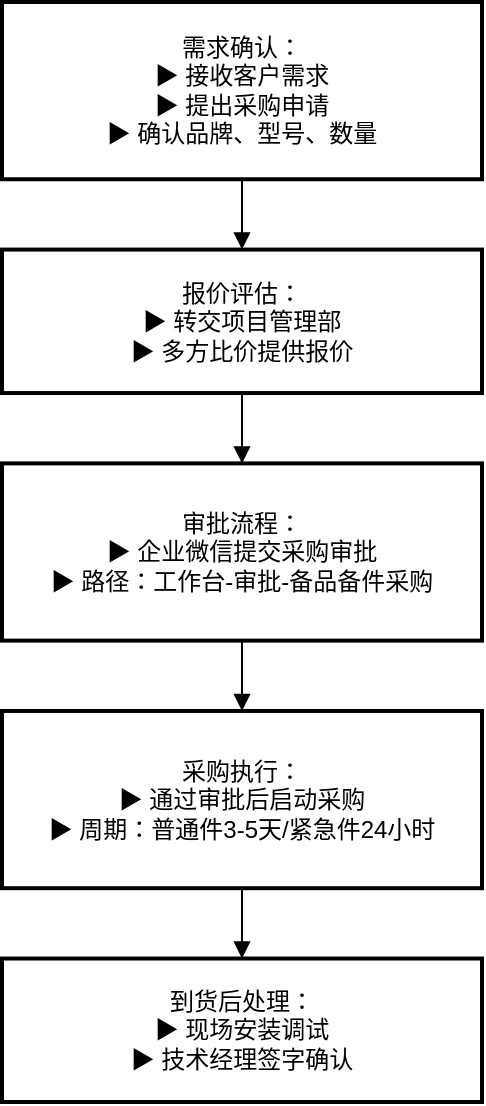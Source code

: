 <mxfile version="28.0.1">
  <diagram name="第 1 页" id="istzvEJ4sVumLSiHZ-qF">
    <mxGraphModel dx="1066" dy="705" grid="1" gridSize="10" guides="1" tooltips="1" connect="1" arrows="1" fold="1" page="1" pageScale="1" pageWidth="827" pageHeight="1169" math="0" shadow="0">
      <root>
        <mxCell id="0" />
        <mxCell id="1" parent="0" />
        <mxCell id="sAFDfCQgVLZ7CoQjvVTm-24" value="" style="group" vertex="1" connectable="0" parent="1">
          <mxGeometry x="30" y="20" width="240" height="550" as="geometry" />
        </mxCell>
        <mxCell id="sAFDfCQgVLZ7CoQjvVTm-14" value="需求确认：&#xa;▶ 接收客户需求&#xa;▶ 提出采购申请&#xa;▶ 确认品牌、型号、数量" style="whiteSpace=wrap;strokeWidth=2;" vertex="1" parent="sAFDfCQgVLZ7CoQjvVTm-24">
          <mxGeometry width="240" height="88.62" as="geometry" />
        </mxCell>
        <mxCell id="sAFDfCQgVLZ7CoQjvVTm-15" value="报价评估：&#xa;▶ 转交项目管理部&#xa;▶ 多方比价提供报价" style="whiteSpace=wrap;strokeWidth=2;" vertex="1" parent="sAFDfCQgVLZ7CoQjvVTm-24">
          <mxGeometry y="123.79" width="240" height="71.74" as="geometry" />
        </mxCell>
        <mxCell id="sAFDfCQgVLZ7CoQjvVTm-16" value="审批流程：&#xa;▶ 企业微信提交采购审批&#xa;▶ 路径：工作台-审批-备品备件采购" style="whiteSpace=wrap;strokeWidth=2;" vertex="1" parent="sAFDfCQgVLZ7CoQjvVTm-24">
          <mxGeometry y="230.69" width="240" height="88.62" as="geometry" />
        </mxCell>
        <mxCell id="sAFDfCQgVLZ7CoQjvVTm-17" value="采购执行：&#xa;▶ 通过审批后启动采购&#xa;▶ 周期：普通件3-5天/紧急件24小时" style="whiteSpace=wrap;strokeWidth=2;" vertex="1" parent="sAFDfCQgVLZ7CoQjvVTm-24">
          <mxGeometry y="354.48" width="240" height="88.62" as="geometry" />
        </mxCell>
        <mxCell id="sAFDfCQgVLZ7CoQjvVTm-18" value="到货后处理：&#xa;▶ 现场安装调试&#xa;▶ 技术经理签字确认" style="whiteSpace=wrap;strokeWidth=2;" vertex="1" parent="sAFDfCQgVLZ7CoQjvVTm-24">
          <mxGeometry y="478.26" width="240" height="71.74" as="geometry" />
        </mxCell>
        <mxCell id="sAFDfCQgVLZ7CoQjvVTm-19" value="" style="curved=1;startArrow=none;endArrow=block;exitX=0.5;exitY=1;entryX=0.5;entryY=0;rounded=0;" edge="1" parent="sAFDfCQgVLZ7CoQjvVTm-24" source="sAFDfCQgVLZ7CoQjvVTm-14" target="sAFDfCQgVLZ7CoQjvVTm-15">
          <mxGeometry relative="1" as="geometry">
            <Array as="points" />
          </mxGeometry>
        </mxCell>
        <mxCell id="sAFDfCQgVLZ7CoQjvVTm-20" value="" style="curved=1;startArrow=none;endArrow=block;exitX=0.5;exitY=1;entryX=0.5;entryY=0;rounded=0;" edge="1" parent="sAFDfCQgVLZ7CoQjvVTm-24" source="sAFDfCQgVLZ7CoQjvVTm-15" target="sAFDfCQgVLZ7CoQjvVTm-16">
          <mxGeometry relative="1" as="geometry">
            <Array as="points" />
          </mxGeometry>
        </mxCell>
        <mxCell id="sAFDfCQgVLZ7CoQjvVTm-21" value="" style="curved=1;startArrow=none;endArrow=block;exitX=0.5;exitY=1;entryX=0.5;entryY=0;rounded=0;" edge="1" parent="sAFDfCQgVLZ7CoQjvVTm-24" source="sAFDfCQgVLZ7CoQjvVTm-16" target="sAFDfCQgVLZ7CoQjvVTm-17">
          <mxGeometry relative="1" as="geometry">
            <Array as="points" />
          </mxGeometry>
        </mxCell>
        <mxCell id="sAFDfCQgVLZ7CoQjvVTm-22" value="" style="curved=1;startArrow=none;endArrow=block;exitX=0.5;exitY=1;entryX=0.5;entryY=0;rounded=0;" edge="1" parent="sAFDfCQgVLZ7CoQjvVTm-24" source="sAFDfCQgVLZ7CoQjvVTm-17" target="sAFDfCQgVLZ7CoQjvVTm-18">
          <mxGeometry relative="1" as="geometry">
            <Array as="points" />
          </mxGeometry>
        </mxCell>
      </root>
    </mxGraphModel>
  </diagram>
</mxfile>
